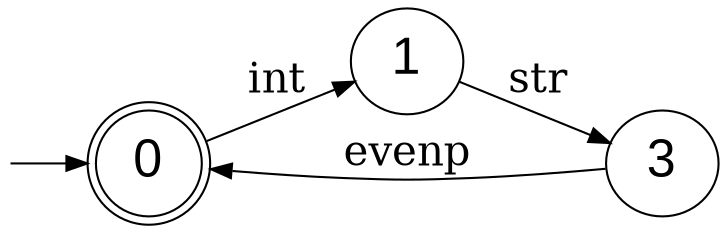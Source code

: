 digraph G {
  fontname=courier;
  rankdir=LR; graph[labeljust=l,nojustify=true]
  node [fontname=Arial, fontsize=25];
  edge [fontsize=20];
// Initial state
I0 [label="", style=invis, width=0]
I0 -> 0;
// 1 final states
// all 4 states
0 [label="0",shape="doublecircle"]
0 -> 1 [label="int"]
1 [label="1"]
1 -> 3 [label="str"]
3 [label="3"]
3 -> 0 [label="evenp"]
}
